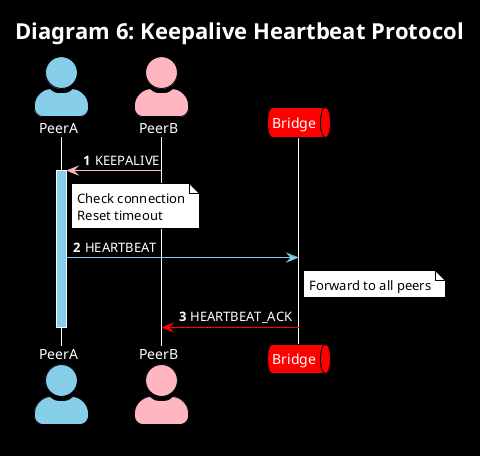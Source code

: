 @startuml
!theme plain

' Global dark theme
skinparam backgroundColor #000000
skinparam defaultFontColor #FFFFFF

' Notes
skinparam note {
  BackgroundColor #FFFFFF
  BorderColor #000000
  FontColor #000000
}

' Actors
skinparam actorStyle awesome
skinparam actor {
  StereotypeFontColor #FFFFFF
  FontColor #FFFFFF
}

' Sequence styling
skinparam sequence {
  LifeLineBorderColor #FFFFFF
  LifeLineBackgroundColor #000000
  ParticipantBorderColor #FFFFFF
  DividerBackgroundColor #000000
  DividerBorderColor #FFFFFF
  DividerFontColor #FFFFFF
}

' Colors
!$PEER_A_COLOR   = "#87CEEB"
!$PEER_B_COLOR   = "#FFB6C1"
!$BRIDGE_COLOR   = "#ff0000"
!$SYSTEM_COLOR   = "#FFFFFF"

actor "PeerA" as PA $PEER_A_COLOR
actor "PeerB" as PB $PEER_B_COLOR
queue "Bridge" as BR $BRIDGE_COLOR

title Diagram 6: Keepalive Heartbeat Protocol

autonumber

PB -[$PEER_B_COLOR]> PA: KEEPALIVE
activate PA $PEER_A_COLOR
note right PA: Check connection\nReset timeout

PA -[$PEER_A_COLOR]> BR: HEARTBEAT
note right BR: Forward to all peers

BR -[$BRIDGE_COLOR]> PB: HEARTBEAT_ACK
deactivate PA

footer ""
@enduml